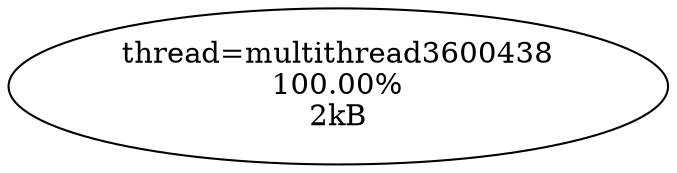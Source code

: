 digraph MallocTree0 {
"multithread3600438" [label="thread=multithread3600438\n100.00%\n2kB"]
}

digraph MallocTree1 {
"exampleThr/03600439" [label="thread=exampleThr/03600439\n100.00%\n536B"]
"exampleThr/03600439" -> "TopFunc"
"TopFunc" [label="TopFunc\n94.21%"]
"TopFunc" -> "FuncA"
"TopFunc" -> "FuncB"
"FuncA" [label="FuncA\n55.97%"]
"FuncA" -> "FuncB"
"FuncB" [label="FuncB\n37.31%"]
"FuncB" [label="FuncB\n37.31%"]
}

digraph MallocTree2 {
"exampleThr/13600440" [label="thread=exampleThr/13600440\n100.00%\n536B"]
"exampleThr/13600440" -> "TopFunc"
"TopFunc" [label="TopFunc\n94.21%"]
"TopFunc" -> "FuncA"
"TopFunc" -> "FuncB"
"FuncA" [label="FuncA\n55.97%"]
"FuncA" -> "FuncB"
"FuncB" [label="FuncB\n37.31%"]
"FuncB" [label="FuncB\n37.31%"]
}

digraph MallocTree3 {
"exampleThr/23600441" [label="thread=exampleThr/23600441\n100.00%\n536B"]
"exampleThr/23600441" -> "TopFunc"
"TopFunc" [label="TopFunc\n94.21%"]
"TopFunc" -> "FuncA"
"TopFunc" -> "FuncB"
"FuncA" [label="FuncA\n55.97%"]
"FuncA" -> "FuncB"
"FuncB" [label="FuncB\n37.31%"]
"FuncB" [label="FuncB\n37.31%"]
}

digraph MallocTree4 {
"exampleThr/43600443" [label="thread=exampleThr/43600443\n100.00%\n536B"]
"exampleThr/43600443" -> "TopFunc"
"TopFunc" [label="TopFunc\n94.21%"]
"TopFunc" -> "FuncA"
"TopFunc" -> "FuncB"
"FuncA" [label="FuncA\n55.97%"]
"FuncA" -> "FuncB"
"FuncB" [label="FuncB\n37.31%"]
"FuncB" [label="FuncB\n37.31%"]
}

digraph MallocTree5 {
"exampleThr/33600442" [label="thread=exampleThr/33600442\n100.00%\n536B"]
"exampleThr/33600442" -> "TopFunc"
"TopFunc" [label="TopFunc\n94.21%"]
"TopFunc" -> "FuncA"
"TopFunc" -> "FuncB"
"FuncA" [label="FuncA\n55.97%"]
"FuncA" -> "FuncB"
"FuncB" [label="FuncB\n37.31%"]
"FuncB" [label="FuncB\n37.31%"]
}

digraph MallocTree6 {
"exampleThr/53600444" [label="thread=exampleThr/53600444\n100.00%\n536B"]
"exampleThr/53600444" -> "TopFunc"
"TopFunc" [label="TopFunc\n94.21%"]
"TopFunc" -> "FuncA"
"TopFunc" -> "FuncB"
"FuncA" [label="FuncA\n55.97%"]
"FuncA" -> "FuncB"
"FuncB" [label="FuncB\n37.31%"]
"FuncB" [label="FuncB\n37.31%"]
}

digraph MallocTree_globals {
"__before_init_node__" [label="Memory Allocated\nBefore MallocTag Init\n72kB"]
"__malloctag_self_memory__" [label="Memory Allocated\nBy MallocTag itself\n372kB"]
}
